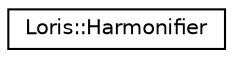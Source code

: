 digraph "Graphical Class Hierarchy"
{
 // LATEX_PDF_SIZE
  edge [fontname="Helvetica",fontsize="10",labelfontname="Helvetica",labelfontsize="10"];
  node [fontname="Helvetica",fontsize="10",shape=record];
  rankdir="LR";
  Node0 [label="Loris::Harmonifier",height=0.2,width=0.4,color="black", fillcolor="white", style="filled",URL="$a00187.html",tooltip=" "];
}
